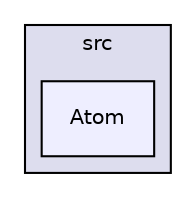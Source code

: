 digraph "Atom" {
  compound=true
  node [ fontsize="10", fontname="Helvetica"];
  edge [ labelfontsize="10", labelfontname="Helvetica"];
  subgraph clusterdir_68267d1309a1af8e8297ef4c3efbcdba {
    graph [ bgcolor="#ddddee", pencolor="black", label="src" fontname="Helvetica", fontsize="10", URL="dir_68267d1309a1af8e8297ef4c3efbcdba.html"]
  dir_f1d0bf0df465a329272870e055a679a2 [shape=box, label="Atom", style="filled", fillcolor="#eeeeff", pencolor="black", URL="dir_f1d0bf0df465a329272870e055a679a2.html"];
  }
}
